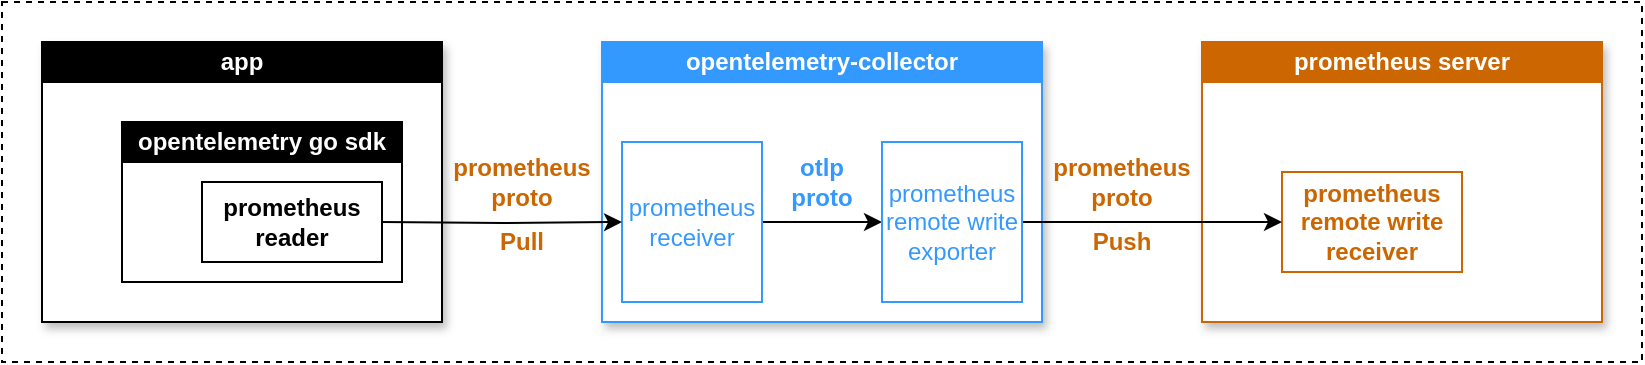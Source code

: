 <mxfile version="21.6.9" type="github">
  <diagram name="Page-1" id="4S-05DJH4wf0Fe2X8Ial">
    <mxGraphModel dx="863" dy="487" grid="1" gridSize="10" guides="1" tooltips="1" connect="1" arrows="1" fold="1" page="1" pageScale="1" pageWidth="850" pageHeight="1100" math="0" shadow="0">
      <root>
        <mxCell id="0" />
        <mxCell id="1" parent="0" />
        <mxCell id="eFKJR0DT-B16QTe9aWgy-1" value="" style="rounded=0;whiteSpace=wrap;html=1;dashed=1;" vertex="1" parent="1">
          <mxGeometry x="60" y="180" width="820" height="180" as="geometry" />
        </mxCell>
        <mxCell id="eFKJR0DT-B16QTe9aWgy-2" value="" style="rounded=0;whiteSpace=wrap;html=1;shadow=1;" vertex="1" parent="1">
          <mxGeometry x="80" y="200" width="200" height="140" as="geometry" />
        </mxCell>
        <mxCell id="eFKJR0DT-B16QTe9aWgy-3" value="" style="rounded=0;whiteSpace=wrap;html=1;strokeColor=#CC6600;shadow=1;" vertex="1" parent="1">
          <mxGeometry x="660" y="200" width="200" height="140" as="geometry" />
        </mxCell>
        <mxCell id="eFKJR0DT-B16QTe9aWgy-5" value="&lt;font color=&quot;#ffffff&quot;&gt;&lt;b&gt;app&lt;/b&gt;&lt;/font&gt;" style="rounded=0;whiteSpace=wrap;html=1;fillColor=#000000;" vertex="1" parent="1">
          <mxGeometry x="80" y="200" width="200" height="20" as="geometry" />
        </mxCell>
        <mxCell id="eFKJR0DT-B16QTe9aWgy-6" value="&lt;b&gt;&lt;font color=&quot;#ffffff&quot;&gt;prometheus server&lt;/font&gt;&lt;/b&gt;" style="rounded=0;whiteSpace=wrap;html=1;strokeColor=#CC6600;fillColor=#CC6600;" vertex="1" parent="1">
          <mxGeometry x="660" y="200" width="200" height="20" as="geometry" />
        </mxCell>
        <mxCell id="eFKJR0DT-B16QTe9aWgy-11" value="&lt;font color=&quot;#cc6600&quot;&gt;&lt;b&gt;prometheus&lt;br&gt;remote write&lt;br&gt;receiver&lt;br&gt;&lt;/b&gt;&lt;/font&gt;" style="rounded=0;whiteSpace=wrap;html=1;strokeColor=#CC6600;" vertex="1" parent="1">
          <mxGeometry x="700" y="265" width="90" height="50" as="geometry" />
        </mxCell>
        <mxCell id="eFKJR0DT-B16QTe9aWgy-15" value="" style="rounded=0;whiteSpace=wrap;html=1;strokeColor=#3399FF;shadow=1;" vertex="1" parent="1">
          <mxGeometry x="360" y="200" width="220" height="140" as="geometry" />
        </mxCell>
        <mxCell id="eFKJR0DT-B16QTe9aWgy-16" value="&lt;font color=&quot;#ffffff&quot;&gt;&lt;b&gt;opentelemetry-collector&lt;/b&gt;&lt;/font&gt;" style="rounded=0;whiteSpace=wrap;html=1;strokeColor=#3399FF;fillColor=#3399FF;" vertex="1" parent="1">
          <mxGeometry x="360" y="200" width="220" height="20" as="geometry" />
        </mxCell>
        <mxCell id="eFKJR0DT-B16QTe9aWgy-21" style="edgeStyle=orthogonalEdgeStyle;rounded=0;orthogonalLoop=1;jettySize=auto;html=1;exitX=1;exitY=0.5;exitDx=0;exitDy=0;" edge="1" parent="1" source="eFKJR0DT-B16QTe9aWgy-17" target="eFKJR0DT-B16QTe9aWgy-19">
          <mxGeometry relative="1" as="geometry" />
        </mxCell>
        <mxCell id="eFKJR0DT-B16QTe9aWgy-17" value="&lt;font color=&quot;#3399ff&quot;&gt;prometheus&lt;br&gt;receiver&lt;/font&gt;" style="rounded=0;whiteSpace=wrap;html=1;strokeColor=#3399FF;" vertex="1" parent="1">
          <mxGeometry x="370" y="250" width="70" height="80" as="geometry" />
        </mxCell>
        <mxCell id="eFKJR0DT-B16QTe9aWgy-22" style="edgeStyle=orthogonalEdgeStyle;rounded=0;orthogonalLoop=1;jettySize=auto;html=1;exitX=1;exitY=0.5;exitDx=0;exitDy=0;entryX=0;entryY=0.5;entryDx=0;entryDy=0;" edge="1" parent="1" source="eFKJR0DT-B16QTe9aWgy-19" target="eFKJR0DT-B16QTe9aWgy-11">
          <mxGeometry relative="1" as="geometry" />
        </mxCell>
        <mxCell id="eFKJR0DT-B16QTe9aWgy-19" value="&lt;font color=&quot;#3399ff&quot;&gt;prometheus&lt;br&gt;remote write&lt;br&gt;exporter&lt;br&gt;&lt;/font&gt;" style="rounded=0;whiteSpace=wrap;html=1;strokeColor=#3399FF;" vertex="1" parent="1">
          <mxGeometry x="500" y="250" width="70" height="80" as="geometry" />
        </mxCell>
        <mxCell id="eFKJR0DT-B16QTe9aWgy-26" value="&lt;b&gt;&lt;font color=&quot;#cc6600&quot;&gt;prometheus proto&lt;/font&gt;&lt;/b&gt;" style="text;html=1;strokeColor=none;fillColor=none;align=center;verticalAlign=middle;whiteSpace=wrap;rounded=0;" vertex="1" parent="1">
          <mxGeometry x="280" y="255" width="80" height="30" as="geometry" />
        </mxCell>
        <mxCell id="eFKJR0DT-B16QTe9aWgy-27" value="&lt;b&gt;&lt;font color=&quot;#cc6600&quot;&gt;Pull&lt;/font&gt;&lt;/b&gt;" style="text;html=1;strokeColor=none;fillColor=none;align=center;verticalAlign=middle;whiteSpace=wrap;rounded=0;" vertex="1" parent="1">
          <mxGeometry x="280" y="285" width="80" height="30" as="geometry" />
        </mxCell>
        <mxCell id="eFKJR0DT-B16QTe9aWgy-28" value="&lt;b&gt;&lt;font color=&quot;#cc6600&quot;&gt;prometheus proto&lt;/font&gt;&lt;/b&gt;" style="text;html=1;strokeColor=none;fillColor=none;align=center;verticalAlign=middle;whiteSpace=wrap;rounded=0;" vertex="1" parent="1">
          <mxGeometry x="580" y="255" width="80" height="30" as="geometry" />
        </mxCell>
        <mxCell id="eFKJR0DT-B16QTe9aWgy-29" value="&lt;b&gt;&lt;font color=&quot;#cc6600&quot;&gt;Push&lt;/font&gt;&lt;/b&gt;" style="text;html=1;strokeColor=none;fillColor=none;align=center;verticalAlign=middle;whiteSpace=wrap;rounded=0;" vertex="1" parent="1">
          <mxGeometry x="580" y="285" width="80" height="30" as="geometry" />
        </mxCell>
        <mxCell id="eFKJR0DT-B16QTe9aWgy-30" value="&lt;b&gt;&lt;font color=&quot;#3399ff&quot;&gt;otlp &lt;br&gt;proto&lt;/font&gt;&lt;/b&gt;" style="text;html=1;strokeColor=none;fillColor=none;align=center;verticalAlign=middle;whiteSpace=wrap;rounded=0;" vertex="1" parent="1">
          <mxGeometry x="430" y="255" width="80" height="30" as="geometry" />
        </mxCell>
        <mxCell id="eFKJR0DT-B16QTe9aWgy-31" value="" style="rounded=0;whiteSpace=wrap;html=1;strokeColor=#000000;" vertex="1" parent="1">
          <mxGeometry x="120" y="240" width="140" height="80" as="geometry" />
        </mxCell>
        <mxCell id="eFKJR0DT-B16QTe9aWgy-32" value="&lt;font color=&quot;#ffffff&quot;&gt;&lt;b&gt;opentelemetry go sdk&lt;/b&gt;&lt;/font&gt;" style="rounded=0;whiteSpace=wrap;html=1;strokeColor=#000000;fillColor=#000000;" vertex="1" parent="1">
          <mxGeometry x="120" y="240" width="140" height="20" as="geometry" />
        </mxCell>
        <mxCell id="eFKJR0DT-B16QTe9aWgy-33" value="&lt;b style=&quot;&quot;&gt;prometheus&lt;br&gt;reader&lt;/b&gt;" style="rounded=0;whiteSpace=wrap;html=1;strokeColor=#000000;" vertex="1" parent="1">
          <mxGeometry x="160" y="270" width="90" height="40" as="geometry" />
        </mxCell>
        <mxCell id="eFKJR0DT-B16QTe9aWgy-20" style="edgeStyle=orthogonalEdgeStyle;rounded=0;orthogonalLoop=1;jettySize=auto;html=1;exitX=1;exitY=0.5;exitDx=0;exitDy=0;" edge="1" parent="1" target="eFKJR0DT-B16QTe9aWgy-17">
          <mxGeometry relative="1" as="geometry">
            <mxPoint x="250" y="290" as="sourcePoint" />
          </mxGeometry>
        </mxCell>
      </root>
    </mxGraphModel>
  </diagram>
</mxfile>
